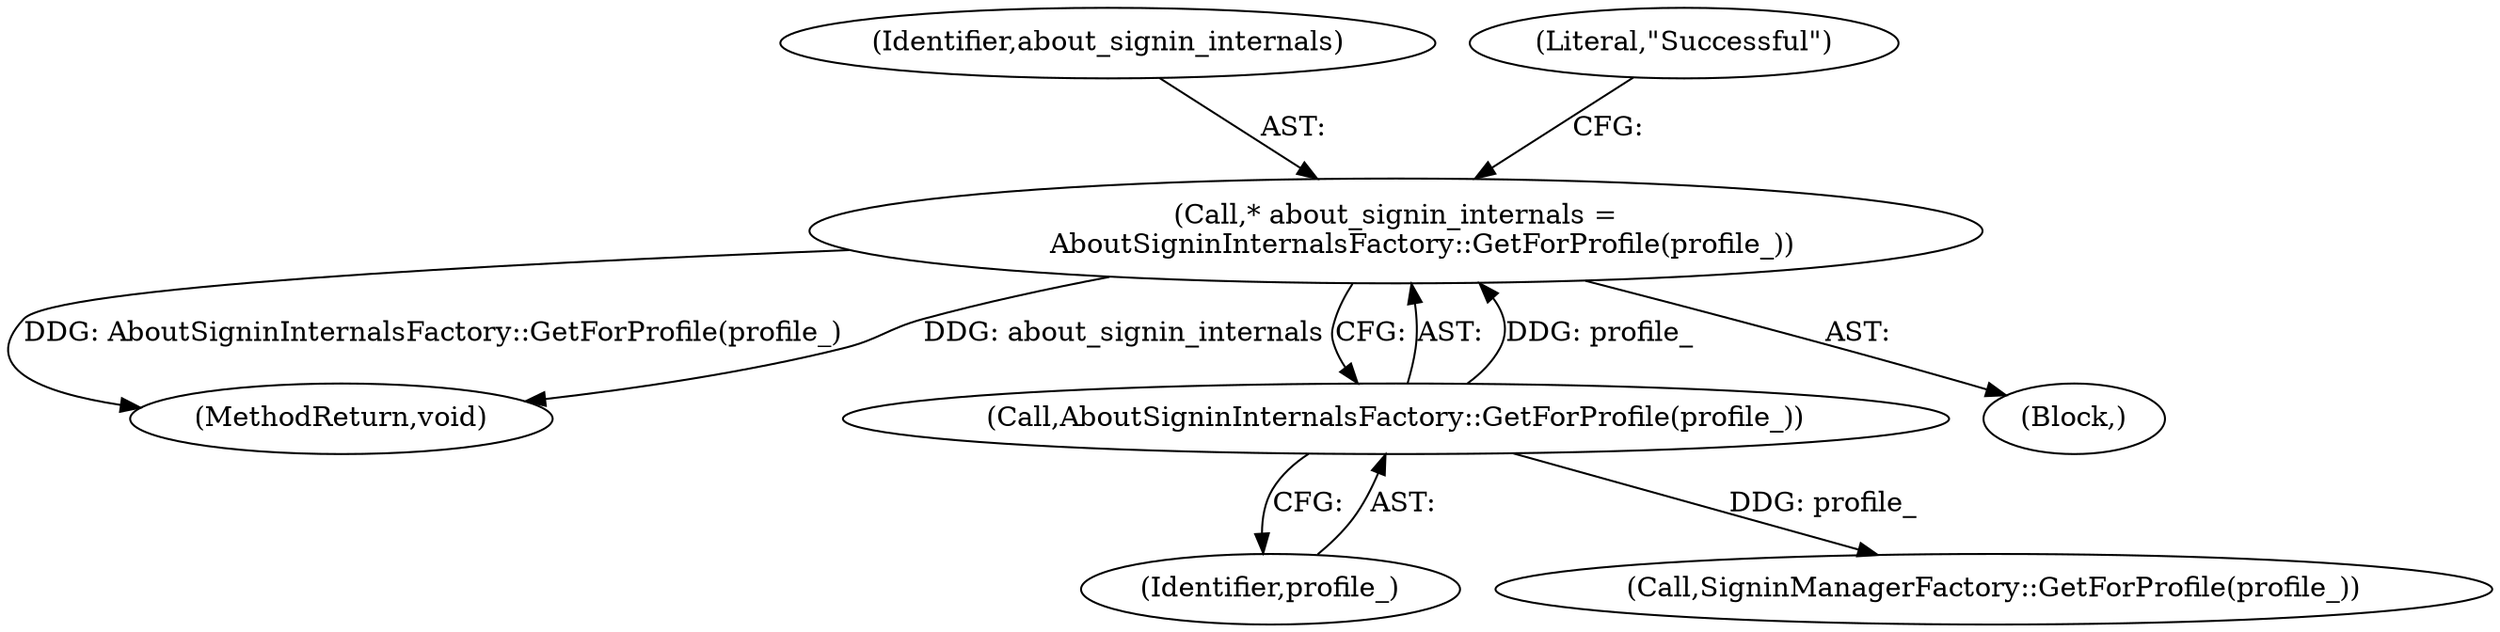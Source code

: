 digraph "0_Chrome_282f53ffdc3b1902da86f6a0791af736837efbf8_8@pointer" {
"1000121" [label="(Call,* about_signin_internals =\n      AboutSigninInternalsFactory::GetForProfile(profile_))"];
"1000123" [label="(Call,AboutSigninInternalsFactory::GetForProfile(profile_))"];
"1000122" [label="(Identifier,about_signin_internals)"];
"1000124" [label="(Identifier,profile_)"];
"1000318" [label="(MethodReturn,void)"];
"1000121" [label="(Call,* about_signin_internals =\n      AboutSigninInternalsFactory::GetForProfile(profile_))"];
"1000146" [label="(Call,SigninManagerFactory::GetForProfile(profile_))"];
"1000123" [label="(Call,AboutSigninInternalsFactory::GetForProfile(profile_))"];
"1000126" [label="(Literal,\"Successful\")"];
"1000104" [label="(Block,)"];
"1000121" -> "1000104"  [label="AST: "];
"1000121" -> "1000123"  [label="CFG: "];
"1000122" -> "1000121"  [label="AST: "];
"1000123" -> "1000121"  [label="AST: "];
"1000126" -> "1000121"  [label="CFG: "];
"1000121" -> "1000318"  [label="DDG: AboutSigninInternalsFactory::GetForProfile(profile_)"];
"1000121" -> "1000318"  [label="DDG: about_signin_internals"];
"1000123" -> "1000121"  [label="DDG: profile_"];
"1000123" -> "1000124"  [label="CFG: "];
"1000124" -> "1000123"  [label="AST: "];
"1000123" -> "1000146"  [label="DDG: profile_"];
}
